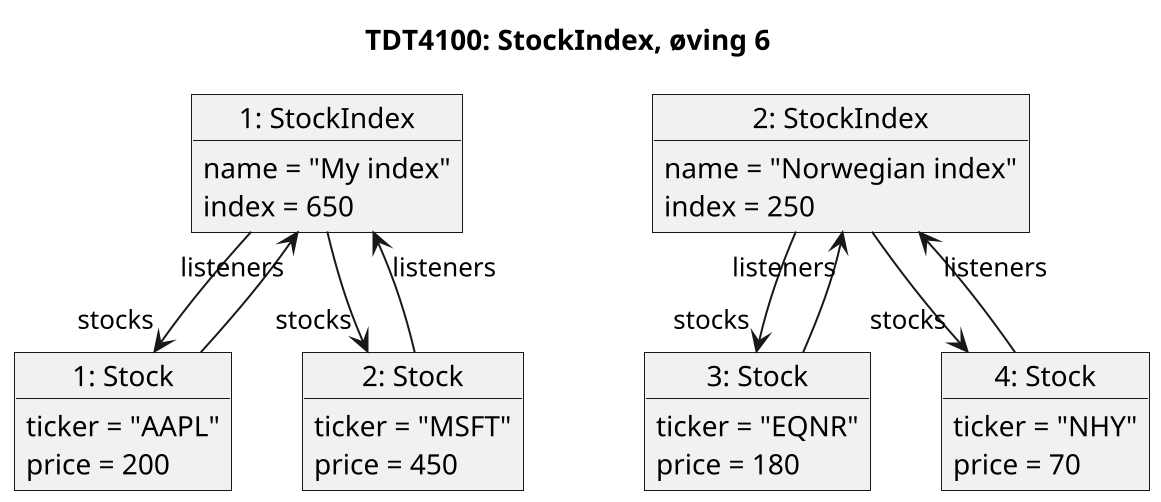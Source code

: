 @startuml
title TDT4100: StockIndex, øving 6
scale 2

object "1: StockIndex" as MyIndex {
    name = "My index"
    index = 650
}

object "2: StockIndex" as NorwegianIndex {
    name = "Norwegian index"
    index = 250
}

object "1: Stock" as AAPL {
    ticker = "AAPL"
    price = 200
}

object "2: Stock" as MSFT {
    ticker = "MSFT"
    price = 450
}

object "3: Stock" as EQNR {
    ticker = "EQNR"
    price = 180
}

object "4: Stock" as NHY {
    ticker = "NHY"
    price = 70
}

MyIndex --> "stocks" AAPL
MyIndex --> "stocks" MSFT
AAPL --> "listeners" MyIndex
MSFT --> "listeners" MyIndex

NorwegianIndex --> "stocks" EQNR
NorwegianIndex --> "stocks" NHY
EQNR --> "listeners" NorwegianIndex
NHY --> "listeners" NorwegianIndex

@enduml
